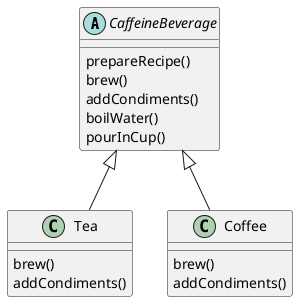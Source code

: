 @startuml

abstract class CaffeineBeverage {
  prepareRecipe()
  brew()
  addCondiments()
  boilWater()
  pourInCup()
}

class Tea extends CaffeineBeverage {
  brew()
  addCondiments()
}

class Coffee extends CaffeineBeverage {
  brew()
  addCondiments()
}
@enduml
